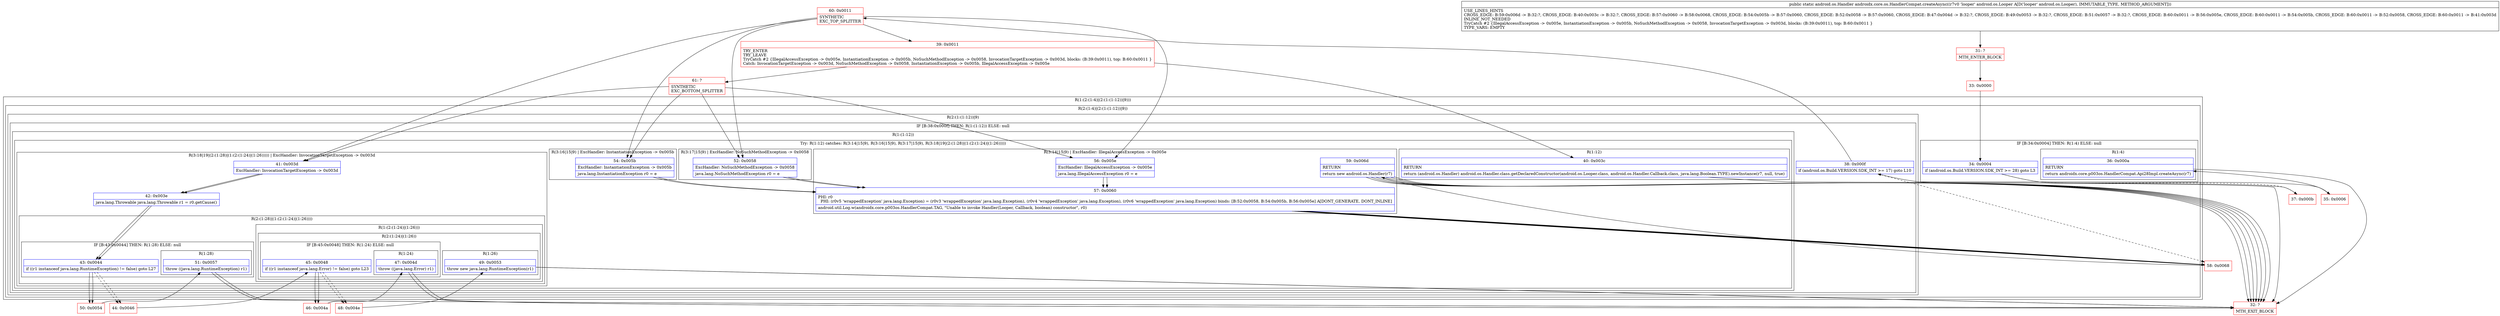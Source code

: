 digraph "CFG forandroidx.core.os.HandlerCompat.createAsync(Landroid\/os\/Looper;)Landroid\/os\/Handler;" {
subgraph cluster_Region_409367911 {
label = "R(1:(2:(1:4)|(2:(1:(1:12))|9)))";
node [shape=record,color=blue];
subgraph cluster_Region_699092240 {
label = "R(2:(1:4)|(2:(1:(1:12))|9))";
node [shape=record,color=blue];
subgraph cluster_IfRegion_867531284 {
label = "IF [B:34:0x0004] THEN: R(1:4) ELSE: null";
node [shape=record,color=blue];
Node_34 [shape=record,label="{34\:\ 0x0004|if (android.os.Build.VERSION.SDK_INT \>= 28) goto L3\l}"];
subgraph cluster_Region_1899977505 {
label = "R(1:4)";
node [shape=record,color=blue];
Node_36 [shape=record,label="{36\:\ 0x000a|RETURN\l|return androidx.core.p003os.HandlerCompat.Api28Impl.createAsync(r7)\l}"];
}
}
subgraph cluster_Region_1515832620 {
label = "R(2:(1:(1:12))|9)";
node [shape=record,color=blue];
subgraph cluster_IfRegion_703185082 {
label = "IF [B:38:0x000f] THEN: R(1:(1:12)) ELSE: null";
node [shape=record,color=blue];
Node_38 [shape=record,label="{38\:\ 0x000f|if (android.os.Build.VERSION.SDK_INT \>= 17) goto L10\l}"];
subgraph cluster_Region_823425609 {
label = "R(1:(1:12))";
node [shape=record,color=blue];
subgraph cluster_TryCatchRegion_989452569 {
label = "Try: R(1:12) catches: R(3:14|15|9), R(3:16|15|9), R(3:17|15|9), R(3:18|19|(2:(1:28)|(1:(2:(1:24)|(1:26)))))";
node [shape=record,color=blue];
subgraph cluster_Region_773659599 {
label = "R(1:12)";
node [shape=record,color=blue];
Node_40 [shape=record,label="{40\:\ 0x003c|RETURN\l|return (android.os.Handler) android.os.Handler.class.getDeclaredConstructor(android.os.Looper.class, android.os.Handler.Callback.class, java.lang.Boolean.TYPE).newInstance(r7, null, true)\l}"];
}
subgraph cluster_Region_1234625190 {
label = "R(3:14|15|9) | ExcHandler: IllegalAccessException \-\> 0x005e\l";
node [shape=record,color=blue];
Node_56 [shape=record,label="{56\:\ 0x005e|ExcHandler: IllegalAccessException \-\> 0x005e\l|java.lang.IllegalAccessException r0 = e\l}"];
Node_57 [shape=record,label="{57\:\ 0x0060|PHI: r0 \l  PHI: (r0v5 'wrappedException' java.lang.Exception) = (r0v3 'wrappedException' java.lang.Exception), (r0v4 'wrappedException' java.lang.Exception), (r0v6 'wrappedException' java.lang.Exception) binds: [B:52:0x0058, B:54:0x005b, B:56:0x005e] A[DONT_GENERATE, DONT_INLINE]\l|android.util.Log.w(androidx.core.p003os.HandlerCompat.TAG, \"Unable to invoke Handler(Looper, Callback, boolean) constructor\", r0)\l}"];
Node_59 [shape=record,label="{59\:\ 0x006d|RETURN\l|return new android.os.Handler(r7)\l}"];
}
subgraph cluster_Region_1531060207 {
label = "R(3:16|15|9) | ExcHandler: InstantiationException \-\> 0x005b\l";
node [shape=record,color=blue];
Node_54 [shape=record,label="{54\:\ 0x005b|ExcHandler: InstantiationException \-\> 0x005b\l|java.lang.InstantiationException r0 = e\l}"];
Node_57 [shape=record,label="{57\:\ 0x0060|PHI: r0 \l  PHI: (r0v5 'wrappedException' java.lang.Exception) = (r0v3 'wrappedException' java.lang.Exception), (r0v4 'wrappedException' java.lang.Exception), (r0v6 'wrappedException' java.lang.Exception) binds: [B:52:0x0058, B:54:0x005b, B:56:0x005e] A[DONT_GENERATE, DONT_INLINE]\l|android.util.Log.w(androidx.core.p003os.HandlerCompat.TAG, \"Unable to invoke Handler(Looper, Callback, boolean) constructor\", r0)\l}"];
Node_59 [shape=record,label="{59\:\ 0x006d|RETURN\l|return new android.os.Handler(r7)\l}"];
}
subgraph cluster_Region_789001359 {
label = "R(3:17|15|9) | ExcHandler: NoSuchMethodException \-\> 0x0058\l";
node [shape=record,color=blue];
Node_52 [shape=record,label="{52\:\ 0x0058|ExcHandler: NoSuchMethodException \-\> 0x0058\l|java.lang.NoSuchMethodException r0 = e\l}"];
Node_57 [shape=record,label="{57\:\ 0x0060|PHI: r0 \l  PHI: (r0v5 'wrappedException' java.lang.Exception) = (r0v3 'wrappedException' java.lang.Exception), (r0v4 'wrappedException' java.lang.Exception), (r0v6 'wrappedException' java.lang.Exception) binds: [B:52:0x0058, B:54:0x005b, B:56:0x005e] A[DONT_GENERATE, DONT_INLINE]\l|android.util.Log.w(androidx.core.p003os.HandlerCompat.TAG, \"Unable to invoke Handler(Looper, Callback, boolean) constructor\", r0)\l}"];
Node_59 [shape=record,label="{59\:\ 0x006d|RETURN\l|return new android.os.Handler(r7)\l}"];
}
subgraph cluster_Region_810005135 {
label = "R(3:18|19|(2:(1:28)|(1:(2:(1:24)|(1:26))))) | ExcHandler: InvocationTargetException \-\> 0x003d\l";
node [shape=record,color=blue];
Node_41 [shape=record,label="{41\:\ 0x003d|ExcHandler: InvocationTargetException \-\> 0x003d\l}"];
Node_42 [shape=record,label="{42\:\ 0x003e|java.lang.Throwable java.lang.Throwable r1 = r0.getCause()\l}"];
subgraph cluster_Region_1761776067 {
label = "R(2:(1:28)|(1:(2:(1:24)|(1:26))))";
node [shape=record,color=blue];
subgraph cluster_IfRegion_1048431545 {
label = "IF [B:43:0x0044] THEN: R(1:28) ELSE: null";
node [shape=record,color=blue];
Node_43 [shape=record,label="{43\:\ 0x0044|if ((r1 instanceof java.lang.RuntimeException) != false) goto L27\l}"];
subgraph cluster_Region_1602703302 {
label = "R(1:28)";
node [shape=record,color=blue];
Node_51 [shape=record,label="{51\:\ 0x0057|throw ((java.lang.RuntimeException) r1)\l}"];
}
}
subgraph cluster_Region_394255767 {
label = "R(1:(2:(1:24)|(1:26)))";
node [shape=record,color=blue];
subgraph cluster_Region_1552483824 {
label = "R(2:(1:24)|(1:26))";
node [shape=record,color=blue];
subgraph cluster_IfRegion_2080501956 {
label = "IF [B:45:0x0048] THEN: R(1:24) ELSE: null";
node [shape=record,color=blue];
Node_45 [shape=record,label="{45\:\ 0x0048|if ((r1 instanceof java.lang.Error) != false) goto L23\l}"];
subgraph cluster_Region_1902114305 {
label = "R(1:24)";
node [shape=record,color=blue];
Node_47 [shape=record,label="{47\:\ 0x004d|throw ((java.lang.Error) r1)\l}"];
}
}
subgraph cluster_Region_556784528 {
label = "R(1:26)";
node [shape=record,color=blue];
Node_49 [shape=record,label="{49\:\ 0x0053|throw new java.lang.RuntimeException(r1)\l}"];
}
}
}
}
}
}
}
}
Node_59 [shape=record,label="{59\:\ 0x006d|RETURN\l|return new android.os.Handler(r7)\l}"];
}
}
}
subgraph cluster_Region_1234625190 {
label = "R(3:14|15|9) | ExcHandler: IllegalAccessException \-\> 0x005e\l";
node [shape=record,color=blue];
Node_56 [shape=record,label="{56\:\ 0x005e|ExcHandler: IllegalAccessException \-\> 0x005e\l|java.lang.IllegalAccessException r0 = e\l}"];
Node_57 [shape=record,label="{57\:\ 0x0060|PHI: r0 \l  PHI: (r0v5 'wrappedException' java.lang.Exception) = (r0v3 'wrappedException' java.lang.Exception), (r0v4 'wrappedException' java.lang.Exception), (r0v6 'wrappedException' java.lang.Exception) binds: [B:52:0x0058, B:54:0x005b, B:56:0x005e] A[DONT_GENERATE, DONT_INLINE]\l|android.util.Log.w(androidx.core.p003os.HandlerCompat.TAG, \"Unable to invoke Handler(Looper, Callback, boolean) constructor\", r0)\l}"];
Node_59 [shape=record,label="{59\:\ 0x006d|RETURN\l|return new android.os.Handler(r7)\l}"];
}
subgraph cluster_Region_1531060207 {
label = "R(3:16|15|9) | ExcHandler: InstantiationException \-\> 0x005b\l";
node [shape=record,color=blue];
Node_54 [shape=record,label="{54\:\ 0x005b|ExcHandler: InstantiationException \-\> 0x005b\l|java.lang.InstantiationException r0 = e\l}"];
Node_57 [shape=record,label="{57\:\ 0x0060|PHI: r0 \l  PHI: (r0v5 'wrappedException' java.lang.Exception) = (r0v3 'wrappedException' java.lang.Exception), (r0v4 'wrappedException' java.lang.Exception), (r0v6 'wrappedException' java.lang.Exception) binds: [B:52:0x0058, B:54:0x005b, B:56:0x005e] A[DONT_GENERATE, DONT_INLINE]\l|android.util.Log.w(androidx.core.p003os.HandlerCompat.TAG, \"Unable to invoke Handler(Looper, Callback, boolean) constructor\", r0)\l}"];
Node_59 [shape=record,label="{59\:\ 0x006d|RETURN\l|return new android.os.Handler(r7)\l}"];
}
subgraph cluster_Region_789001359 {
label = "R(3:17|15|9) | ExcHandler: NoSuchMethodException \-\> 0x0058\l";
node [shape=record,color=blue];
Node_52 [shape=record,label="{52\:\ 0x0058|ExcHandler: NoSuchMethodException \-\> 0x0058\l|java.lang.NoSuchMethodException r0 = e\l}"];
Node_57 [shape=record,label="{57\:\ 0x0060|PHI: r0 \l  PHI: (r0v5 'wrappedException' java.lang.Exception) = (r0v3 'wrappedException' java.lang.Exception), (r0v4 'wrappedException' java.lang.Exception), (r0v6 'wrappedException' java.lang.Exception) binds: [B:52:0x0058, B:54:0x005b, B:56:0x005e] A[DONT_GENERATE, DONT_INLINE]\l|android.util.Log.w(androidx.core.p003os.HandlerCompat.TAG, \"Unable to invoke Handler(Looper, Callback, boolean) constructor\", r0)\l}"];
Node_59 [shape=record,label="{59\:\ 0x006d|RETURN\l|return new android.os.Handler(r7)\l}"];
}
subgraph cluster_Region_810005135 {
label = "R(3:18|19|(2:(1:28)|(1:(2:(1:24)|(1:26))))) | ExcHandler: InvocationTargetException \-\> 0x003d\l";
node [shape=record,color=blue];
Node_41 [shape=record,label="{41\:\ 0x003d|ExcHandler: InvocationTargetException \-\> 0x003d\l}"];
Node_42 [shape=record,label="{42\:\ 0x003e|java.lang.Throwable java.lang.Throwable r1 = r0.getCause()\l}"];
subgraph cluster_Region_1761776067 {
label = "R(2:(1:28)|(1:(2:(1:24)|(1:26))))";
node [shape=record,color=blue];
subgraph cluster_IfRegion_1048431545 {
label = "IF [B:43:0x0044] THEN: R(1:28) ELSE: null";
node [shape=record,color=blue];
Node_43 [shape=record,label="{43\:\ 0x0044|if ((r1 instanceof java.lang.RuntimeException) != false) goto L27\l}"];
subgraph cluster_Region_1602703302 {
label = "R(1:28)";
node [shape=record,color=blue];
Node_51 [shape=record,label="{51\:\ 0x0057|throw ((java.lang.RuntimeException) r1)\l}"];
}
}
subgraph cluster_Region_394255767 {
label = "R(1:(2:(1:24)|(1:26)))";
node [shape=record,color=blue];
subgraph cluster_Region_1552483824 {
label = "R(2:(1:24)|(1:26))";
node [shape=record,color=blue];
subgraph cluster_IfRegion_2080501956 {
label = "IF [B:45:0x0048] THEN: R(1:24) ELSE: null";
node [shape=record,color=blue];
Node_45 [shape=record,label="{45\:\ 0x0048|if ((r1 instanceof java.lang.Error) != false) goto L23\l}"];
subgraph cluster_Region_1902114305 {
label = "R(1:24)";
node [shape=record,color=blue];
Node_47 [shape=record,label="{47\:\ 0x004d|throw ((java.lang.Error) r1)\l}"];
}
}
subgraph cluster_Region_556784528 {
label = "R(1:26)";
node [shape=record,color=blue];
Node_49 [shape=record,label="{49\:\ 0x0053|throw new java.lang.RuntimeException(r1)\l}"];
}
}
}
}
}
Node_31 [shape=record,color=red,label="{31\:\ ?|MTH_ENTER_BLOCK\l}"];
Node_33 [shape=record,color=red,label="{33\:\ 0x0000}"];
Node_35 [shape=record,color=red,label="{35\:\ 0x0006}"];
Node_32 [shape=record,color=red,label="{32\:\ ?|MTH_EXIT_BLOCK\l}"];
Node_37 [shape=record,color=red,label="{37\:\ 0x000b}"];
Node_58 [shape=record,color=red,label="{58\:\ 0x0068}"];
Node_60 [shape=record,color=red,label="{60\:\ 0x0011|SYNTHETIC\lEXC_TOP_SPLITTER\l}"];
Node_39 [shape=record,color=red,label="{39\:\ 0x0011|TRY_ENTER\lTRY_LEAVE\lTryCatch #2 \{IllegalAccessException \-\> 0x005e, InstantiationException \-\> 0x005b, NoSuchMethodException \-\> 0x0058, InvocationTargetException \-\> 0x003d, blocks: (B:39:0x0011), top: B:60:0x0011 \}\lCatch: InvocationTargetException \-\> 0x003d, NoSuchMethodException \-\> 0x0058, InstantiationException \-\> 0x005b, IllegalAccessException \-\> 0x005e\l}"];
Node_61 [shape=record,color=red,label="{61\:\ ?|SYNTHETIC\lEXC_BOTTOM_SPLITTER\l}"];
Node_44 [shape=record,color=red,label="{44\:\ 0x0046}"];
Node_46 [shape=record,color=red,label="{46\:\ 0x004a}"];
Node_48 [shape=record,color=red,label="{48\:\ 0x004e}"];
Node_50 [shape=record,color=red,label="{50\:\ 0x0054}"];
MethodNode[shape=record,label="{public static android.os.Handler androidx.core.os.HandlerCompat.createAsync((r7v0 'looper' android.os.Looper A[D('looper' android.os.Looper), IMMUTABLE_TYPE, METHOD_ARGUMENT]))  | USE_LINES_HINTS\lCROSS_EDGE: B:59:0x006d \-\> B:32:?, CROSS_EDGE: B:40:0x003c \-\> B:32:?, CROSS_EDGE: B:57:0x0060 \-\> B:58:0x0068, CROSS_EDGE: B:54:0x005b \-\> B:57:0x0060, CROSS_EDGE: B:52:0x0058 \-\> B:57:0x0060, CROSS_EDGE: B:47:0x004d \-\> B:32:?, CROSS_EDGE: B:49:0x0053 \-\> B:32:?, CROSS_EDGE: B:51:0x0057 \-\> B:32:?, CROSS_EDGE: B:60:0x0011 \-\> B:56:0x005e, CROSS_EDGE: B:60:0x0011 \-\> B:54:0x005b, CROSS_EDGE: B:60:0x0011 \-\> B:52:0x0058, CROSS_EDGE: B:60:0x0011 \-\> B:41:0x003d\lINLINE_NOT_NEEDED\lTryCatch #2 \{IllegalAccessException \-\> 0x005e, InstantiationException \-\> 0x005b, NoSuchMethodException \-\> 0x0058, InvocationTargetException \-\> 0x003d, blocks: (B:39:0x0011), top: B:60:0x0011 \}\lTYPE_VARS: EMPTY\l}"];
MethodNode -> Node_31;Node_34 -> Node_35;
Node_34 -> Node_37[style=dashed];
Node_36 -> Node_32;
Node_38 -> Node_58[style=dashed];
Node_38 -> Node_60;
Node_40 -> Node_32;
Node_56 -> Node_57;
Node_57 -> Node_58;
Node_59 -> Node_32;
Node_54 -> Node_57;
Node_57 -> Node_58;
Node_59 -> Node_32;
Node_52 -> Node_57;
Node_57 -> Node_58;
Node_59 -> Node_32;
Node_41 -> Node_42;
Node_42 -> Node_43;
Node_43 -> Node_44[style=dashed];
Node_43 -> Node_50;
Node_51 -> Node_32;
Node_45 -> Node_46;
Node_45 -> Node_48[style=dashed];
Node_47 -> Node_32;
Node_49 -> Node_32;
Node_59 -> Node_32;
Node_56 -> Node_57;
Node_57 -> Node_58;
Node_59 -> Node_32;
Node_54 -> Node_57;
Node_57 -> Node_58;
Node_59 -> Node_32;
Node_52 -> Node_57;
Node_57 -> Node_58;
Node_59 -> Node_32;
Node_41 -> Node_42;
Node_42 -> Node_43;
Node_43 -> Node_44[style=dashed];
Node_43 -> Node_50;
Node_51 -> Node_32;
Node_45 -> Node_46;
Node_45 -> Node_48[style=dashed];
Node_47 -> Node_32;
Node_49 -> Node_32;
Node_31 -> Node_33;
Node_33 -> Node_34;
Node_35 -> Node_36;
Node_37 -> Node_38;
Node_58 -> Node_59;
Node_60 -> Node_39;
Node_60 -> Node_56;
Node_60 -> Node_54;
Node_60 -> Node_52;
Node_60 -> Node_41;
Node_39 -> Node_40;
Node_39 -> Node_61;
Node_61 -> Node_56;
Node_61 -> Node_54;
Node_61 -> Node_52;
Node_61 -> Node_41;
Node_44 -> Node_45;
Node_46 -> Node_47;
Node_48 -> Node_49;
Node_50 -> Node_51;
}

